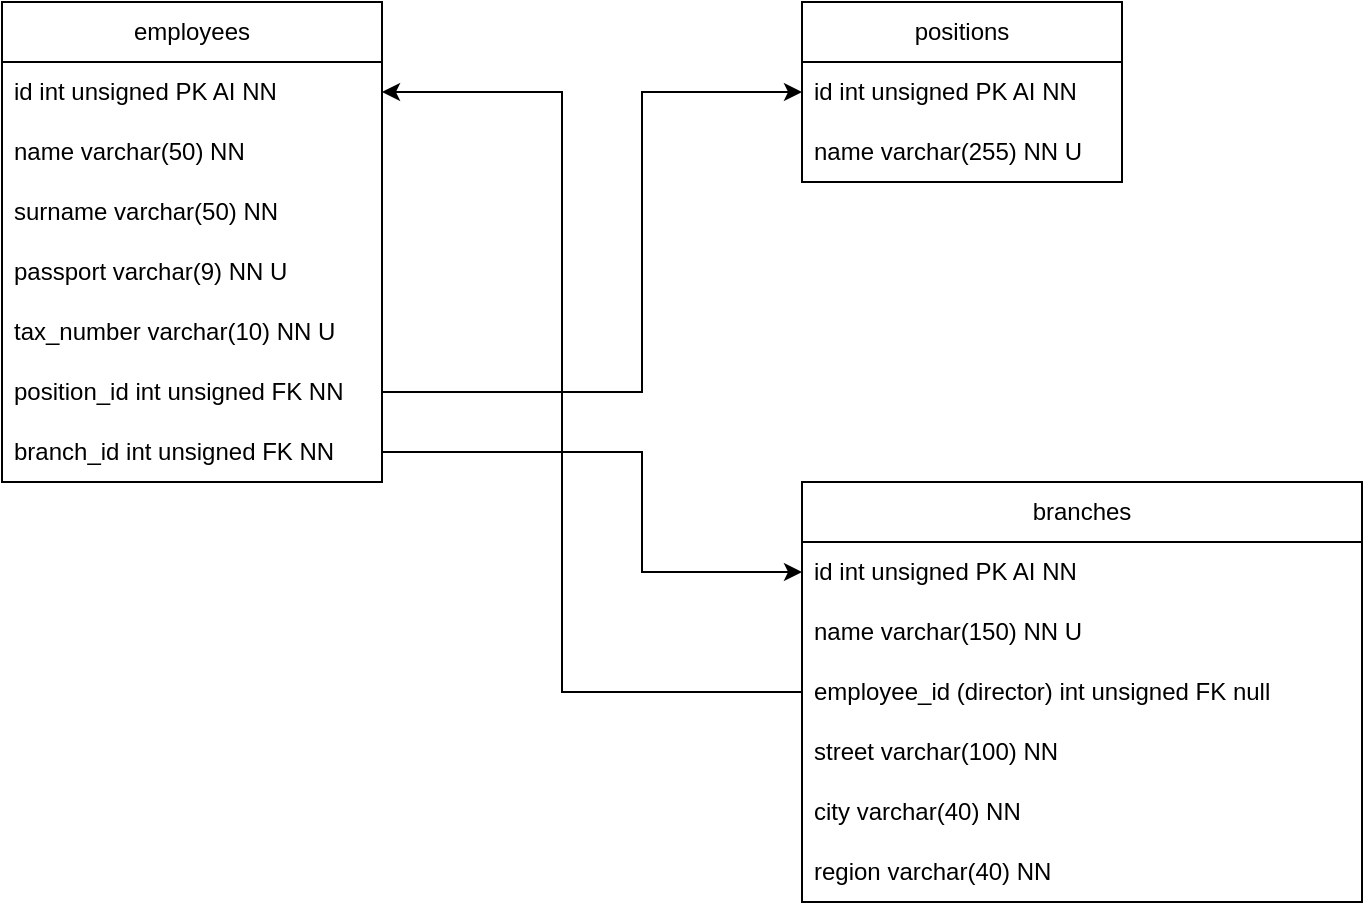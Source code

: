 <mxfile version="27.0.6">
  <diagram name="Сторінка-1" id="CRoWgdI5PZ-EuzEJhrci">
    <mxGraphModel dx="1626" dy="637" grid="1" gridSize="10" guides="1" tooltips="1" connect="1" arrows="1" fold="1" page="1" pageScale="1" pageWidth="827" pageHeight="1169" math="0" shadow="0">
      <root>
        <mxCell id="0" />
        <mxCell id="1" parent="0" />
        <mxCell id="rsGpyNdSZG74N1otq_A0-1" value="employees" style="swimlane;fontStyle=0;childLayout=stackLayout;horizontal=1;startSize=30;horizontalStack=0;resizeParent=1;resizeParentMax=0;resizeLast=0;collapsible=1;marginBottom=0;whiteSpace=wrap;html=1;" vertex="1" parent="1">
          <mxGeometry x="40" y="80" width="190" height="240" as="geometry" />
        </mxCell>
        <mxCell id="rsGpyNdSZG74N1otq_A0-2" value="id int unsigned PK AI NN" style="text;strokeColor=none;fillColor=none;align=left;verticalAlign=middle;spacingLeft=4;spacingRight=4;overflow=hidden;points=[[0,0.5],[1,0.5]];portConstraint=eastwest;rotatable=0;whiteSpace=wrap;html=1;" vertex="1" parent="rsGpyNdSZG74N1otq_A0-1">
          <mxGeometry y="30" width="190" height="30" as="geometry" />
        </mxCell>
        <mxCell id="rsGpyNdSZG74N1otq_A0-4" value="name varchar(50) NN" style="text;strokeColor=none;fillColor=none;align=left;verticalAlign=middle;spacingLeft=4;spacingRight=4;overflow=hidden;points=[[0,0.5],[1,0.5]];portConstraint=eastwest;rotatable=0;whiteSpace=wrap;html=1;" vertex="1" parent="rsGpyNdSZG74N1otq_A0-1">
          <mxGeometry y="60" width="190" height="30" as="geometry" />
        </mxCell>
        <mxCell id="rsGpyNdSZG74N1otq_A0-3" value="surname varchar(50) NN" style="text;strokeColor=none;fillColor=none;align=left;verticalAlign=middle;spacingLeft=4;spacingRight=4;overflow=hidden;points=[[0,0.5],[1,0.5]];portConstraint=eastwest;rotatable=0;whiteSpace=wrap;html=1;" vertex="1" parent="rsGpyNdSZG74N1otq_A0-1">
          <mxGeometry y="90" width="190" height="30" as="geometry" />
        </mxCell>
        <mxCell id="rsGpyNdSZG74N1otq_A0-5" value="passport varchar(9) NN U" style="text;strokeColor=none;fillColor=none;align=left;verticalAlign=middle;spacingLeft=4;spacingRight=4;overflow=hidden;points=[[0,0.5],[1,0.5]];portConstraint=eastwest;rotatable=0;whiteSpace=wrap;html=1;" vertex="1" parent="rsGpyNdSZG74N1otq_A0-1">
          <mxGeometry y="120" width="190" height="30" as="geometry" />
        </mxCell>
        <mxCell id="rsGpyNdSZG74N1otq_A0-6" value="tax_number varchar(10) NN U" style="text;strokeColor=none;fillColor=none;align=left;verticalAlign=middle;spacingLeft=4;spacingRight=4;overflow=hidden;points=[[0,0.5],[1,0.5]];portConstraint=eastwest;rotatable=0;whiteSpace=wrap;html=1;" vertex="1" parent="rsGpyNdSZG74N1otq_A0-1">
          <mxGeometry y="150" width="190" height="30" as="geometry" />
        </mxCell>
        <mxCell id="rsGpyNdSZG74N1otq_A0-7" value="position_id int unsigned FK NN" style="text;strokeColor=none;fillColor=none;align=left;verticalAlign=middle;spacingLeft=4;spacingRight=4;overflow=hidden;points=[[0,0.5],[1,0.5]];portConstraint=eastwest;rotatable=0;whiteSpace=wrap;html=1;" vertex="1" parent="rsGpyNdSZG74N1otq_A0-1">
          <mxGeometry y="180" width="190" height="30" as="geometry" />
        </mxCell>
        <mxCell id="rsGpyNdSZG74N1otq_A0-13" value="branch_id int unsigned FK NN" style="text;strokeColor=none;fillColor=none;align=left;verticalAlign=middle;spacingLeft=4;spacingRight=4;overflow=hidden;points=[[0,0.5],[1,0.5]];portConstraint=eastwest;rotatable=0;whiteSpace=wrap;html=1;" vertex="1" parent="rsGpyNdSZG74N1otq_A0-1">
          <mxGeometry y="210" width="190" height="30" as="geometry" />
        </mxCell>
        <mxCell id="rsGpyNdSZG74N1otq_A0-8" value="positions" style="swimlane;fontStyle=0;childLayout=stackLayout;horizontal=1;startSize=30;horizontalStack=0;resizeParent=1;resizeParentMax=0;resizeLast=0;collapsible=1;marginBottom=0;whiteSpace=wrap;html=1;" vertex="1" parent="1">
          <mxGeometry x="440" y="80" width="160" height="90" as="geometry" />
        </mxCell>
        <mxCell id="rsGpyNdSZG74N1otq_A0-9" value="id int unsigned PK AI NN" style="text;strokeColor=none;fillColor=none;align=left;verticalAlign=middle;spacingLeft=4;spacingRight=4;overflow=hidden;points=[[0,0.5],[1,0.5]];portConstraint=eastwest;rotatable=0;whiteSpace=wrap;html=1;" vertex="1" parent="rsGpyNdSZG74N1otq_A0-8">
          <mxGeometry y="30" width="160" height="30" as="geometry" />
        </mxCell>
        <mxCell id="rsGpyNdSZG74N1otq_A0-11" value="name varchar(255) NN U" style="text;strokeColor=none;fillColor=none;align=left;verticalAlign=middle;spacingLeft=4;spacingRight=4;overflow=hidden;points=[[0,0.5],[1,0.5]];portConstraint=eastwest;rotatable=0;whiteSpace=wrap;html=1;" vertex="1" parent="rsGpyNdSZG74N1otq_A0-8">
          <mxGeometry y="60" width="160" height="30" as="geometry" />
        </mxCell>
        <mxCell id="rsGpyNdSZG74N1otq_A0-12" style="edgeStyle=orthogonalEdgeStyle;rounded=0;orthogonalLoop=1;jettySize=auto;html=1;exitX=1;exitY=0.5;exitDx=0;exitDy=0;entryX=0;entryY=0.5;entryDx=0;entryDy=0;" edge="1" parent="1" source="rsGpyNdSZG74N1otq_A0-7" target="rsGpyNdSZG74N1otq_A0-9">
          <mxGeometry relative="1" as="geometry">
            <Array as="points">
              <mxPoint x="360" y="275" />
              <mxPoint x="360" y="125" />
            </Array>
          </mxGeometry>
        </mxCell>
        <mxCell id="rsGpyNdSZG74N1otq_A0-14" value="branches" style="swimlane;fontStyle=0;childLayout=stackLayout;horizontal=1;startSize=30;horizontalStack=0;resizeParent=1;resizeParentMax=0;resizeLast=0;collapsible=1;marginBottom=0;whiteSpace=wrap;html=1;" vertex="1" parent="1">
          <mxGeometry x="440" y="320" width="280" height="210" as="geometry" />
        </mxCell>
        <mxCell id="rsGpyNdSZG74N1otq_A0-15" value="id int unsigned PK AI NN" style="text;strokeColor=none;fillColor=none;align=left;verticalAlign=middle;spacingLeft=4;spacingRight=4;overflow=hidden;points=[[0,0.5],[1,0.5]];portConstraint=eastwest;rotatable=0;whiteSpace=wrap;html=1;" vertex="1" parent="rsGpyNdSZG74N1otq_A0-14">
          <mxGeometry y="30" width="280" height="30" as="geometry" />
        </mxCell>
        <mxCell id="rsGpyNdSZG74N1otq_A0-16" value="name varchar(150) NN U" style="text;strokeColor=none;fillColor=none;align=left;verticalAlign=middle;spacingLeft=4;spacingRight=4;overflow=hidden;points=[[0,0.5],[1,0.5]];portConstraint=eastwest;rotatable=0;whiteSpace=wrap;html=1;" vertex="1" parent="rsGpyNdSZG74N1otq_A0-14">
          <mxGeometry y="60" width="280" height="30" as="geometry" />
        </mxCell>
        <mxCell id="rsGpyNdSZG74N1otq_A0-17" value="employee_id (director) int unsigned FK null" style="text;strokeColor=none;fillColor=none;align=left;verticalAlign=middle;spacingLeft=4;spacingRight=4;overflow=hidden;points=[[0,0.5],[1,0.5]];portConstraint=eastwest;rotatable=0;whiteSpace=wrap;html=1;" vertex="1" parent="rsGpyNdSZG74N1otq_A0-14">
          <mxGeometry y="90" width="280" height="30" as="geometry" />
        </mxCell>
        <mxCell id="rsGpyNdSZG74N1otq_A0-21" value="street varchar(100) NN" style="text;strokeColor=none;fillColor=none;align=left;verticalAlign=middle;spacingLeft=4;spacingRight=4;overflow=hidden;points=[[0,0.5],[1,0.5]];portConstraint=eastwest;rotatable=0;whiteSpace=wrap;html=1;" vertex="1" parent="rsGpyNdSZG74N1otq_A0-14">
          <mxGeometry y="120" width="280" height="30" as="geometry" />
        </mxCell>
        <mxCell id="rsGpyNdSZG74N1otq_A0-24" value="city varchar(40) NN" style="text;strokeColor=none;fillColor=none;align=left;verticalAlign=middle;spacingLeft=4;spacingRight=4;overflow=hidden;points=[[0,0.5],[1,0.5]];portConstraint=eastwest;rotatable=0;whiteSpace=wrap;html=1;" vertex="1" parent="rsGpyNdSZG74N1otq_A0-14">
          <mxGeometry y="150" width="280" height="30" as="geometry" />
        </mxCell>
        <mxCell id="rsGpyNdSZG74N1otq_A0-25" value="region varchar(40) NN" style="text;strokeColor=none;fillColor=none;align=left;verticalAlign=middle;spacingLeft=4;spacingRight=4;overflow=hidden;points=[[0,0.5],[1,0.5]];portConstraint=eastwest;rotatable=0;whiteSpace=wrap;html=1;" vertex="1" parent="rsGpyNdSZG74N1otq_A0-14">
          <mxGeometry y="180" width="280" height="30" as="geometry" />
        </mxCell>
        <mxCell id="rsGpyNdSZG74N1otq_A0-18" style="edgeStyle=orthogonalEdgeStyle;rounded=0;orthogonalLoop=1;jettySize=auto;html=1;exitX=1;exitY=0.5;exitDx=0;exitDy=0;entryX=0;entryY=0.5;entryDx=0;entryDy=0;" edge="1" parent="1" source="rsGpyNdSZG74N1otq_A0-13" target="rsGpyNdSZG74N1otq_A0-15">
          <mxGeometry relative="1" as="geometry">
            <Array as="points">
              <mxPoint x="360" y="305" />
              <mxPoint x="360" y="365" />
            </Array>
          </mxGeometry>
        </mxCell>
        <mxCell id="rsGpyNdSZG74N1otq_A0-20" style="edgeStyle=orthogonalEdgeStyle;rounded=0;orthogonalLoop=1;jettySize=auto;html=1;exitX=0;exitY=0.5;exitDx=0;exitDy=0;entryX=1;entryY=0.5;entryDx=0;entryDy=0;" edge="1" parent="1" source="rsGpyNdSZG74N1otq_A0-17" target="rsGpyNdSZG74N1otq_A0-2">
          <mxGeometry relative="1" as="geometry">
            <Array as="points">
              <mxPoint x="320" y="425" />
              <mxPoint x="320" y="125" />
            </Array>
          </mxGeometry>
        </mxCell>
      </root>
    </mxGraphModel>
  </diagram>
</mxfile>

